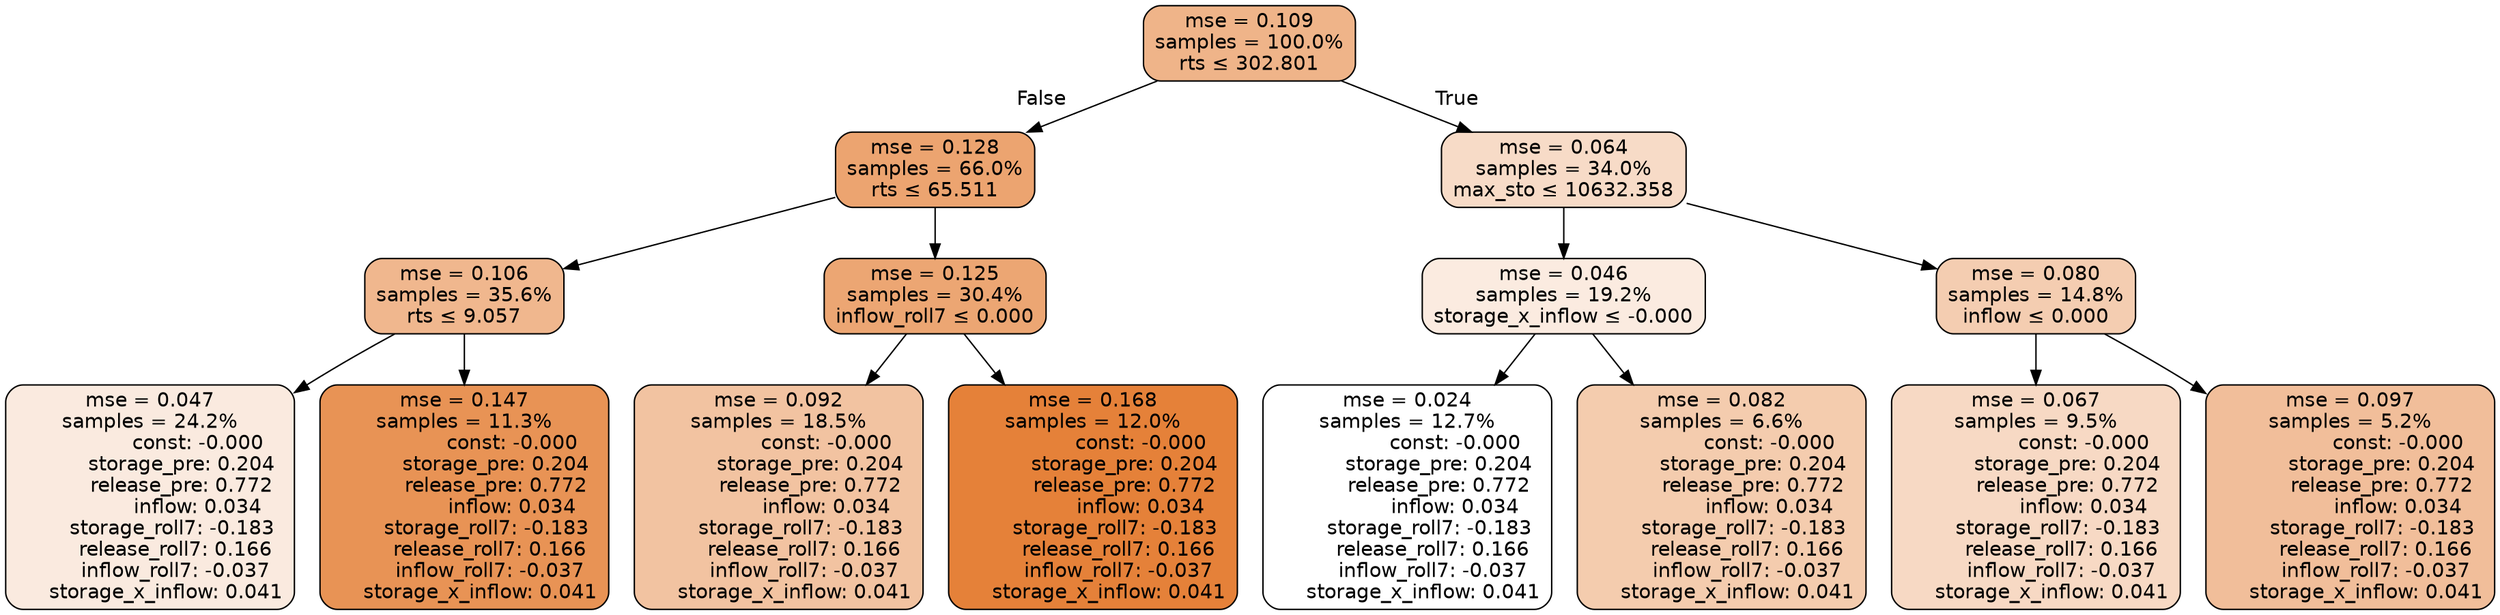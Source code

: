 digraph tree {
node [shape=rectangle, style="filled, rounded", color="black", fontname=helvetica] ;
edge [fontname=helvetica] ;
	"0" [label="mse = 0.109
samples = 100.0%
rts &le; 302.801", fillcolor="#efb489"]
	"1" [label="mse = 0.128
samples = 66.0%
rts &le; 65.511", fillcolor="#eca470"]
	"2" [label="mse = 0.106
samples = 35.6%
rts &le; 9.057", fillcolor="#f0b78e"]
	"3" [label="mse = 0.047
samples = 24.2%
               const: -0.000
          storage_pre: 0.204
          release_pre: 0.772
               inflow: 0.034
       storage_roll7: -0.183
        release_roll7: 0.166
        inflow_roll7: -0.037
     storage_x_inflow: 0.041", fillcolor="#faeadf"]
	"4" [label="mse = 0.147
samples = 11.3%
               const: -0.000
          storage_pre: 0.204
          release_pre: 0.772
               inflow: 0.034
       storage_roll7: -0.183
        release_roll7: 0.166
        inflow_roll7: -0.037
     storage_x_inflow: 0.041", fillcolor="#e89355"]
	"5" [label="mse = 0.125
samples = 30.4%
inflow_roll7 &le; 0.000", fillcolor="#eca673"]
	"6" [label="mse = 0.092
samples = 18.5%
               const: -0.000
          storage_pre: 0.204
          release_pre: 0.772
               inflow: 0.034
       storage_roll7: -0.183
        release_roll7: 0.166
        inflow_roll7: -0.037
     storage_x_inflow: 0.041", fillcolor="#f2c3a1"]
	"7" [label="mse = 0.168
samples = 12.0%
               const: -0.000
          storage_pre: 0.204
          release_pre: 0.772
               inflow: 0.034
       storage_roll7: -0.183
        release_roll7: 0.166
        inflow_roll7: -0.037
     storage_x_inflow: 0.041", fillcolor="#e58139"]
	"8" [label="mse = 0.064
samples = 34.0%
max_sto &le; 10632.358", fillcolor="#f7dbc7"]
	"9" [label="mse = 0.046
samples = 19.2%
storage_x_inflow &le; -0.000", fillcolor="#fbebe0"]
	"10" [label="mse = 0.024
samples = 12.7%
               const: -0.000
          storage_pre: 0.204
          release_pre: 0.772
               inflow: 0.034
       storage_roll7: -0.183
        release_roll7: 0.166
        inflow_roll7: -0.037
     storage_x_inflow: 0.041", fillcolor="#ffffff"]
	"11" [label="mse = 0.082
samples = 6.6%
               const: -0.000
          storage_pre: 0.204
          release_pre: 0.772
               inflow: 0.034
       storage_roll7: -0.183
        release_roll7: 0.166
        inflow_roll7: -0.037
     storage_x_inflow: 0.041", fillcolor="#f4ccae"]
	"12" [label="mse = 0.080
samples = 14.8%
inflow &le; 0.000", fillcolor="#f4cdb1"]
	"13" [label="mse = 0.067
samples = 9.5%
               const: -0.000
          storage_pre: 0.204
          release_pre: 0.772
               inflow: 0.034
       storage_roll7: -0.183
        release_roll7: 0.166
        inflow_roll7: -0.037
     storage_x_inflow: 0.041", fillcolor="#f7d9c4"]
	"14" [label="mse = 0.097
samples = 5.2%
               const: -0.000
          storage_pre: 0.204
          release_pre: 0.772
               inflow: 0.034
       storage_roll7: -0.183
        release_roll7: 0.166
        inflow_roll7: -0.037
     storage_x_inflow: 0.041", fillcolor="#f1be9a"]

	"0" -> "1" [labeldistance=2.5, labelangle=45, headlabel="False"]
	"1" -> "2"
	"2" -> "3"
	"2" -> "4"
	"1" -> "5"
	"5" -> "6"
	"5" -> "7"
	"0" -> "8" [labeldistance=2.5, labelangle=-45, headlabel="True"]
	"8" -> "9"
	"9" -> "10"
	"9" -> "11"
	"8" -> "12"
	"12" -> "13"
	"12" -> "14"
}